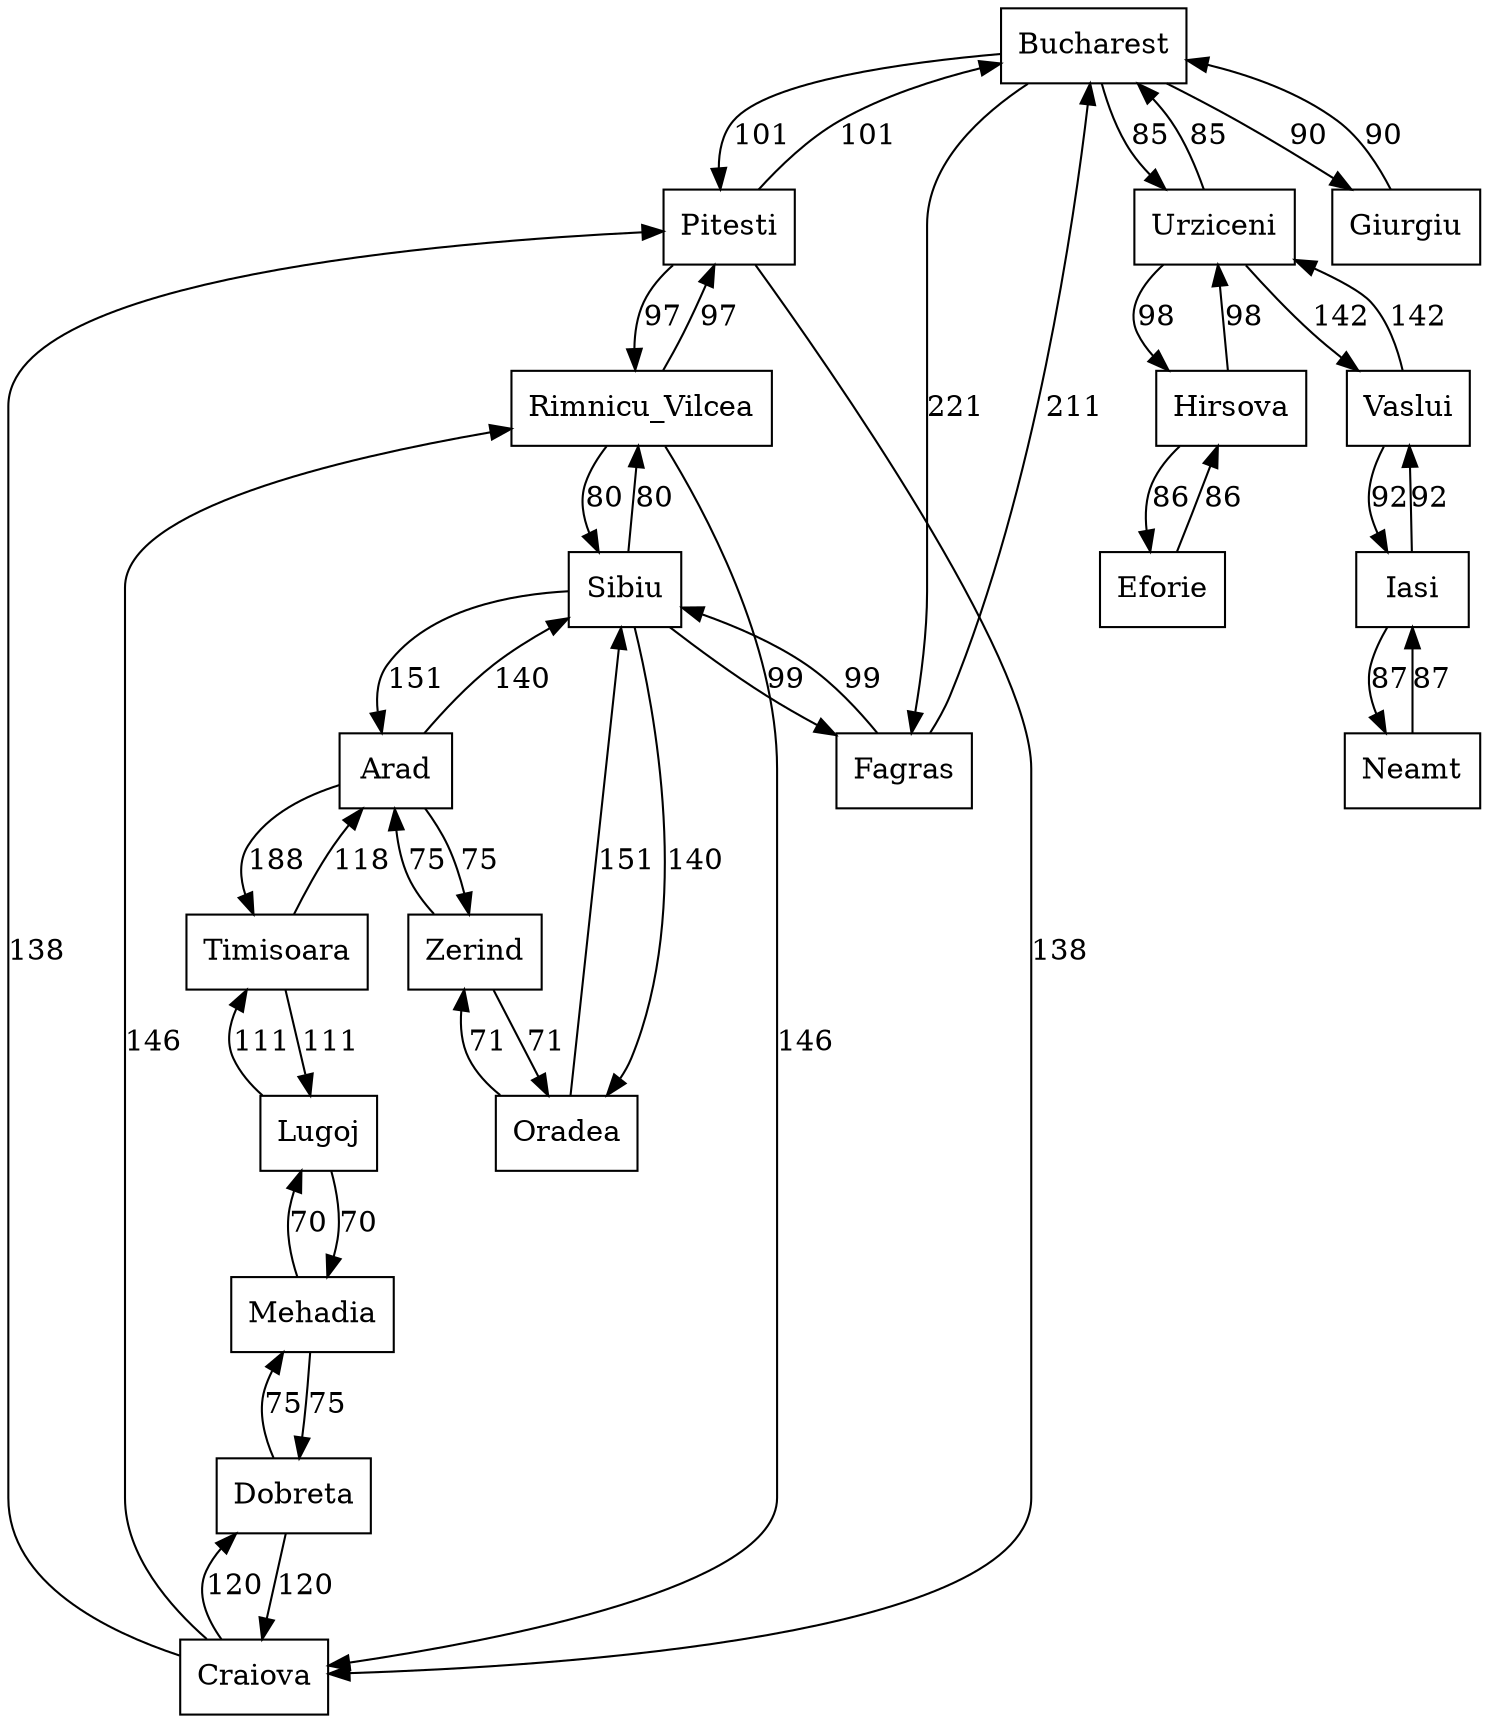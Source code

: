 digraph problem {
  // node
  Bucharest [shape = box];
  Pitesti [shape = box];
  Urziceni [shape = box];
  Lugoj [shape = box];
  Dobreta [shape = box];
  Hirsova [shape = box];
  Craiova [shape = box];
  Sibiu [shape = box];
  Eforie [shape = box];
  Giurgiu [shape = box];
  Vaslui [shape = box];
  Rimnicu_Vilcea [shape = box];
  Zerind [shape = box];
  Timisoara [shape = box];
  Mehadia [shape = box];
  Arad [shape = box];
  Oradea [shape = box];
  Iasi [shape = box];
  Neamt [shape = box];
  Fagras [shape = box];
  // edge
  Bucharest -> Urziceni [label = 85];
  Bucharest -> Giurgiu [label = 90];
  Bucharest -> Pitesti [label = 101];
  Bucharest -> Fagras [label = 221];
  Pitesti -> Rimnicu_Vilcea [label = 97];
  Pitesti -> Bucharest [label = 101];
  Pitesti -> Craiova [label = 138];
  Urziceni -> Bucharest [label = 85];
  Urziceni -> Hirsova [label = 98];
  Urziceni -> Vaslui [label = 142];
  Lugoj -> Mehadia [label = 70];
  Lugoj -> Timisoara [label = 111];
  Dobreta -> Mehadia [label = 75];
  Dobreta -> Craiova [label = 120];
  Hirsova -> Eforie [label = 86];
  Hirsova -> Urziceni [label = 98];
  Craiova -> Dobreta [label = 120];
  Craiova -> Pitesti [label = 138];
  Craiova -> Rimnicu_Vilcea [label = 146];
  Sibiu -> Rimnicu_Vilcea [label = 80];
  Sibiu -> Fagras [label = 99];
  Sibiu -> Oradea [label = 140];
  Sibiu -> Arad [label = 151];
  Eforie -> Hirsova [label = 86];
  Giurgiu -> Bucharest [label = 90];
  Vaslui -> Iasi [label = 92];
  Vaslui -> Urziceni [label = 142];
  Rimnicu_Vilcea -> Sibiu [label = 80];
  Rimnicu_Vilcea -> Pitesti [label = 97];
  Rimnicu_Vilcea -> Craiova [label = 146];
  Zerind -> Oradea [label = 71];
  Zerind -> Arad [label = 75];
  Timisoara -> Lugoj [label = 111];
  Timisoara -> Arad [label = 118];
  Mehadia -> Lugoj [label = 70];
  Mehadia -> Dobreta [label = 75];
  Arad -> Zerind [label = 75];
  Arad -> Timisoara [label = 188];
  Arad -> Sibiu [label = 140];
  Oradea -> Zerind [label = 71];
  Oradea -> Sibiu [label = 151];
  Iasi -> Neamt [label = 87];
  Iasi -> Vaslui [label = 92];
  Neamt -> Iasi [label = 87];
  Fagras -> Sibiu [label = 99];
  Fagras -> Bucharest [label = 211];
}

